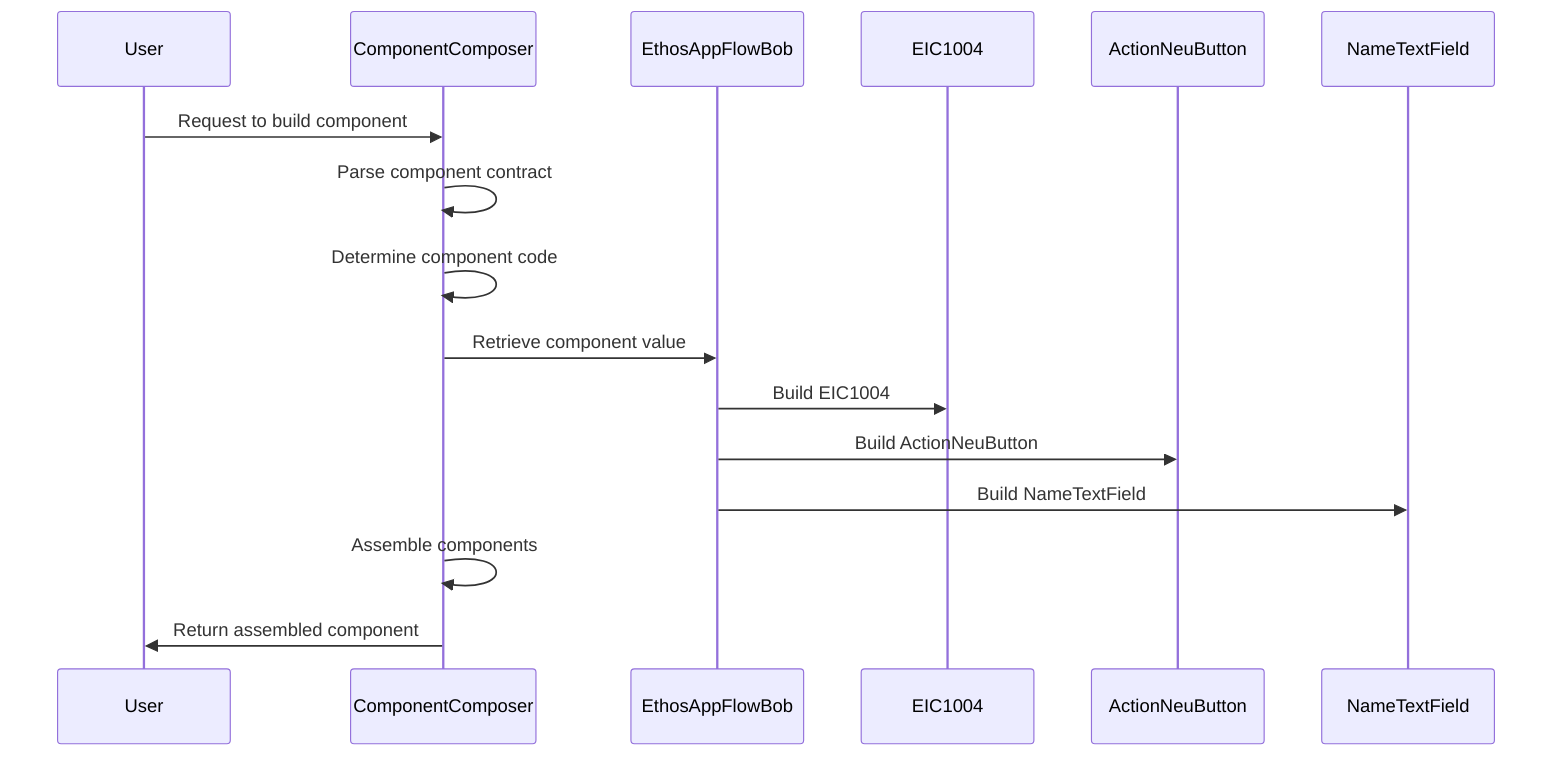 sequenceDiagram
    participant User
    participant ComponentComposer
    participant EthosAppFlowBob
    participant EIC1004
    participant ActionNeuButton
    participant NameTextField

    User ->> ComponentComposer: Request to build component
    ComponentComposer ->> ComponentComposer: Parse component contract
    ComponentComposer ->> ComponentComposer: Determine component code
    ComponentComposer ->> EthosAppFlowBob: Retrieve component value
    EthosAppFlowBob ->> EIC1004: Build EIC1004
    EthosAppFlowBob ->> ActionNeuButton: Build ActionNeuButton
    EthosAppFlowBob ->> NameTextField: Build NameTextField
    ComponentComposer ->> ComponentComposer: Assemble components
    ComponentComposer ->> User: Return assembled component